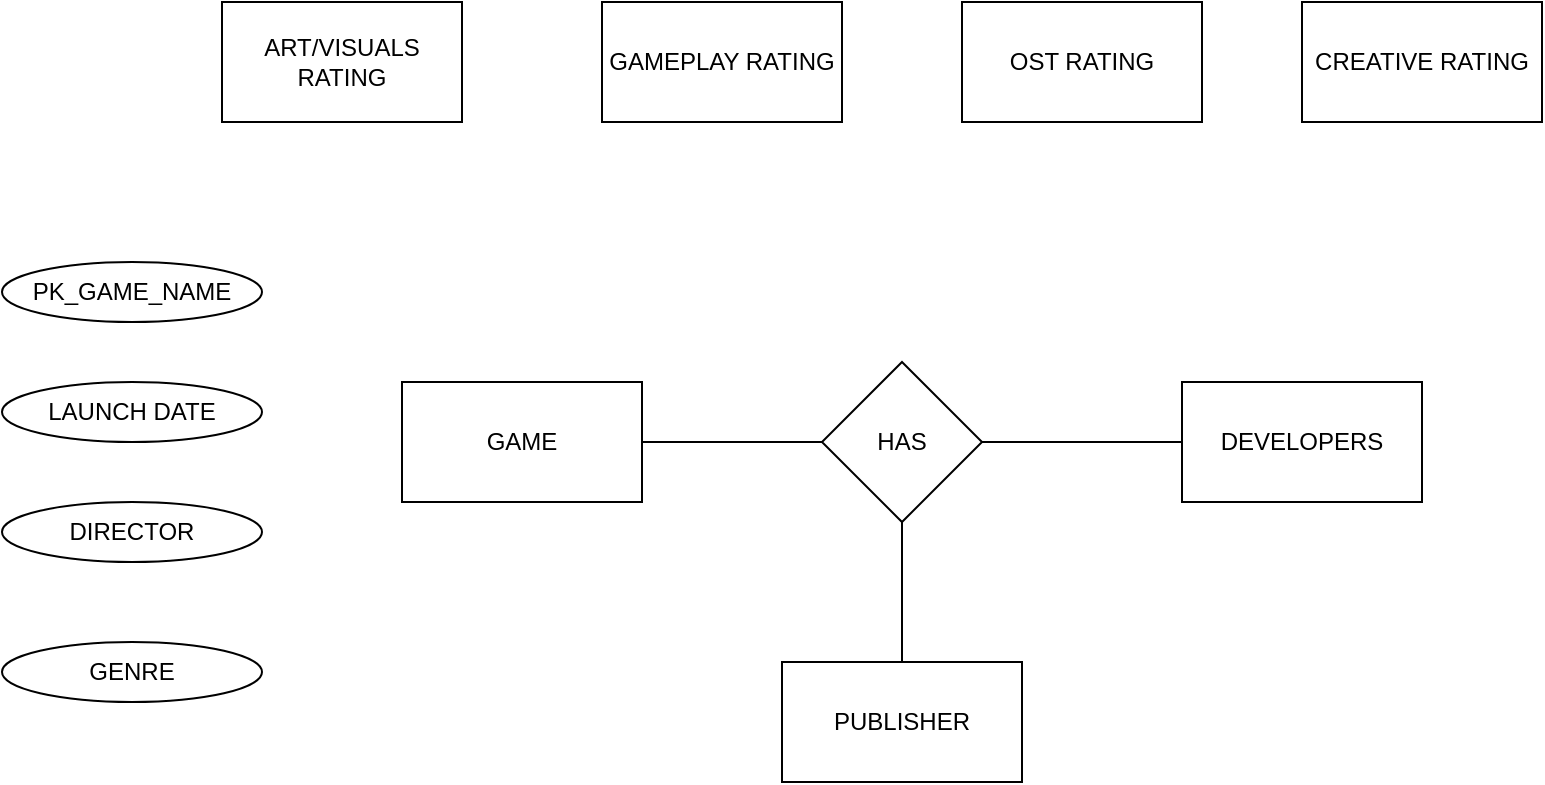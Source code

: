 <mxfile version="27.2.0">
  <diagram name="Página-1" id="6a5DYLOzgH-8xALXWZHd">
    <mxGraphModel dx="1178" dy="635" grid="1" gridSize="10" guides="1" tooltips="1" connect="1" arrows="1" fold="1" page="1" pageScale="1" pageWidth="2339" pageHeight="3300" math="0" shadow="0">
      <root>
        <mxCell id="0" />
        <mxCell id="1" parent="0" />
        <mxCell id="EieKeSjeqdE_A_YmpYcG-1" value="GAME" style="rounded=0;whiteSpace=wrap;html=1;" vertex="1" parent="1">
          <mxGeometry x="740" y="730" width="120" height="60" as="geometry" />
        </mxCell>
        <mxCell id="EieKeSjeqdE_A_YmpYcG-2" value="HAS" style="rhombus;whiteSpace=wrap;html=1;" vertex="1" parent="1">
          <mxGeometry x="950" y="720" width="80" height="80" as="geometry" />
        </mxCell>
        <mxCell id="EieKeSjeqdE_A_YmpYcG-3" value="PUBLISHER" style="rounded=0;whiteSpace=wrap;html=1;" vertex="1" parent="1">
          <mxGeometry x="930" y="870" width="120" height="60" as="geometry" />
        </mxCell>
        <mxCell id="EieKeSjeqdE_A_YmpYcG-4" value="DEVELOPERS" style="rounded=0;whiteSpace=wrap;html=1;" vertex="1" parent="1">
          <mxGeometry x="1130" y="730" width="120" height="60" as="geometry" />
        </mxCell>
        <mxCell id="EieKeSjeqdE_A_YmpYcG-6" value="" style="endArrow=none;html=1;rounded=0;entryX=0;entryY=0.5;entryDx=0;entryDy=0;exitX=1;exitY=0.5;exitDx=0;exitDy=0;" edge="1" parent="1" source="EieKeSjeqdE_A_YmpYcG-1" target="EieKeSjeqdE_A_YmpYcG-2">
          <mxGeometry width="50" height="50" relative="1" as="geometry">
            <mxPoint x="880" y="760" as="sourcePoint" />
            <mxPoint x="930" y="710" as="targetPoint" />
          </mxGeometry>
        </mxCell>
        <mxCell id="EieKeSjeqdE_A_YmpYcG-7" value="" style="endArrow=none;html=1;rounded=0;entryX=0;entryY=0.5;entryDx=0;entryDy=0;exitX=1;exitY=0.5;exitDx=0;exitDy=0;" edge="1" parent="1" source="EieKeSjeqdE_A_YmpYcG-2" target="EieKeSjeqdE_A_YmpYcG-4">
          <mxGeometry width="50" height="50" relative="1" as="geometry">
            <mxPoint x="1040" y="759.5" as="sourcePoint" />
            <mxPoint x="1110" y="759.5" as="targetPoint" />
          </mxGeometry>
        </mxCell>
        <mxCell id="EieKeSjeqdE_A_YmpYcG-8" value="" style="endArrow=none;html=1;rounded=0;exitX=0.5;exitY=0;exitDx=0;exitDy=0;" edge="1" parent="1" source="EieKeSjeqdE_A_YmpYcG-3">
          <mxGeometry width="50" height="50" relative="1" as="geometry">
            <mxPoint x="940" y="850" as="sourcePoint" />
            <mxPoint x="990" y="800" as="targetPoint" />
          </mxGeometry>
        </mxCell>
        <mxCell id="EieKeSjeqdE_A_YmpYcG-9" value="PK_GAME_NAME" style="ellipse;whiteSpace=wrap;html=1;" vertex="1" parent="1">
          <mxGeometry x="540" y="670" width="130" height="30" as="geometry" />
        </mxCell>
        <mxCell id="EieKeSjeqdE_A_YmpYcG-10" value="LAUNCH DATE" style="ellipse;whiteSpace=wrap;html=1;" vertex="1" parent="1">
          <mxGeometry x="540" y="730" width="130" height="30" as="geometry" />
        </mxCell>
        <mxCell id="EieKeSjeqdE_A_YmpYcG-12" value="DIRECTOR" style="ellipse;whiteSpace=wrap;html=1;" vertex="1" parent="1">
          <mxGeometry x="540" y="790" width="130" height="30" as="geometry" />
        </mxCell>
        <mxCell id="EieKeSjeqdE_A_YmpYcG-15" value="GENRE" style="ellipse;whiteSpace=wrap;html=1;" vertex="1" parent="1">
          <mxGeometry x="540" y="860" width="130" height="30" as="geometry" />
        </mxCell>
        <mxCell id="EieKeSjeqdE_A_YmpYcG-16" value="ART/VISUALS RATING" style="rounded=0;whiteSpace=wrap;html=1;" vertex="1" parent="1">
          <mxGeometry x="650" y="540" width="120" height="60" as="geometry" />
        </mxCell>
        <mxCell id="EieKeSjeqdE_A_YmpYcG-17" value="GAMEPLAY RATING" style="rounded=0;whiteSpace=wrap;html=1;" vertex="1" parent="1">
          <mxGeometry x="840" y="540" width="120" height="60" as="geometry" />
        </mxCell>
        <mxCell id="EieKeSjeqdE_A_YmpYcG-18" value="OST RATING" style="rounded=0;whiteSpace=wrap;html=1;" vertex="1" parent="1">
          <mxGeometry x="1020" y="540" width="120" height="60" as="geometry" />
        </mxCell>
        <mxCell id="EieKeSjeqdE_A_YmpYcG-19" value="CREATIVE RATING" style="rounded=0;whiteSpace=wrap;html=1;" vertex="1" parent="1">
          <mxGeometry x="1190" y="540" width="120" height="60" as="geometry" />
        </mxCell>
      </root>
    </mxGraphModel>
  </diagram>
</mxfile>
